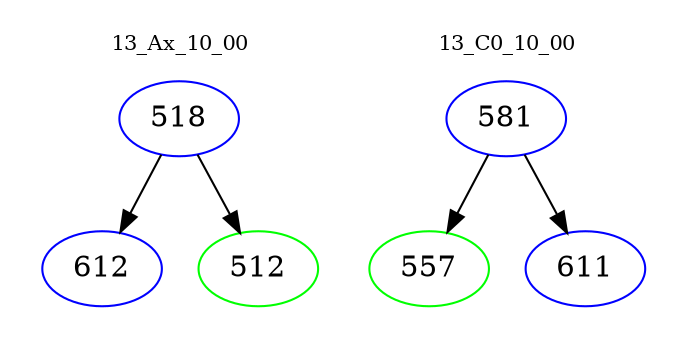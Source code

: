 digraph{
subgraph cluster_0 {
color = white
label = "13_Ax_10_00";
fontsize=10;
T0_518 [label="518", color="blue"]
T0_518 -> T0_612 [color="black"]
T0_612 [label="612", color="blue"]
T0_518 -> T0_512 [color="black"]
T0_512 [label="512", color="green"]
}
subgraph cluster_1 {
color = white
label = "13_C0_10_00";
fontsize=10;
T1_581 [label="581", color="blue"]
T1_581 -> T1_557 [color="black"]
T1_557 [label="557", color="green"]
T1_581 -> T1_611 [color="black"]
T1_611 [label="611", color="blue"]
}
}
